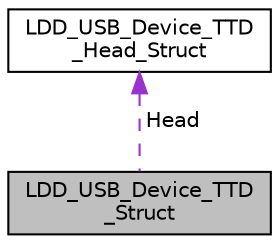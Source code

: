 digraph "LDD_USB_Device_TTD_Struct"
{
  edge [fontname="Helvetica",fontsize="10",labelfontname="Helvetica",labelfontsize="10"];
  node [fontname="Helvetica",fontsize="10",shape=record];
  Node1 [label="LDD_USB_Device_TTD\l_Struct",height=0.2,width=0.4,color="black", fillcolor="grey75", style="filled", fontcolor="black"];
  Node2 -> Node1 [dir="back",color="darkorchid3",fontsize="10",style="dashed",label=" Head" ,fontname="Helvetica"];
  Node2 [label="LDD_USB_Device_TTD\l_Head_Struct",height=0.2,width=0.4,color="black", fillcolor="white", style="filled",URL="$struct_l_d_d___u_s_b___device___t_t_d___head___struct.html"];
}
